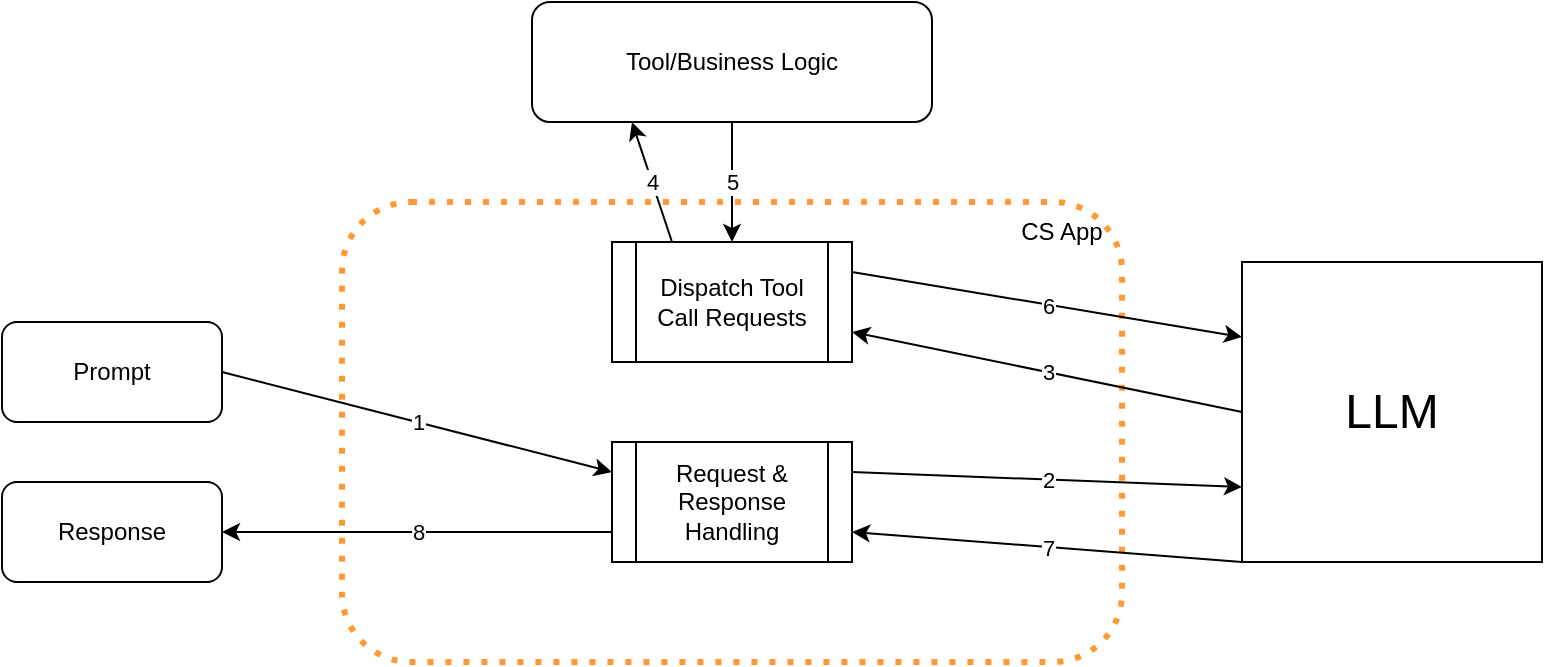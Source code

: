 <mxfile version="27.1.4">
  <diagram name="Page-1" id="baeMKXWRDt10GiUQdWdE">
    <mxGraphModel dx="1426" dy="743" grid="1" gridSize="10" guides="1" tooltips="1" connect="1" arrows="1" fold="1" page="1" pageScale="1" pageWidth="850" pageHeight="1100" math="0" shadow="0">
      <root>
        <mxCell id="0" />
        <mxCell id="1" parent="0" />
        <mxCell id="Tlq4iZ0-JFadtkcrcdXk-1" value="Prompt" style="rounded=1;whiteSpace=wrap;html=1;" vertex="1" parent="1">
          <mxGeometry x="40" y="200" width="110" height="50" as="geometry" />
        </mxCell>
        <mxCell id="Tlq4iZ0-JFadtkcrcdXk-2" value="Response" style="rounded=1;whiteSpace=wrap;html=1;" vertex="1" parent="1">
          <mxGeometry x="40" y="280" width="110" height="50" as="geometry" />
        </mxCell>
        <mxCell id="Tlq4iZ0-JFadtkcrcdXk-3" value="" style="rounded=1;whiteSpace=wrap;html=1;dashed=1;dashPattern=1 2;strokeColor=#FF9933;strokeWidth=3;" vertex="1" parent="1">
          <mxGeometry x="210" y="140" width="390" height="230" as="geometry" />
        </mxCell>
        <mxCell id="Tlq4iZ0-JFadtkcrcdXk-4" value="&lt;font style=&quot;font-size: 24px;&quot;&gt;LLM&lt;/font&gt;" style="whiteSpace=wrap;html=1;aspect=fixed;" vertex="1" parent="1">
          <mxGeometry x="660" y="170" width="150" height="150" as="geometry" />
        </mxCell>
        <mxCell id="Tlq4iZ0-JFadtkcrcdXk-5" value="Tool/Business Logic" style="rounded=1;whiteSpace=wrap;html=1;" vertex="1" parent="1">
          <mxGeometry x="305" y="40" width="200" height="60" as="geometry" />
        </mxCell>
        <mxCell id="Tlq4iZ0-JFadtkcrcdXk-6" value="CS App" style="text;html=1;align=center;verticalAlign=middle;whiteSpace=wrap;rounded=0;" vertex="1" parent="1">
          <mxGeometry x="540" y="140" width="60" height="30" as="geometry" />
        </mxCell>
        <mxCell id="Tlq4iZ0-JFadtkcrcdXk-7" value="Dispatch Tool Call Requests" style="shape=process;whiteSpace=wrap;html=1;backgroundOutline=1;" vertex="1" parent="1">
          <mxGeometry x="345" y="160" width="120" height="60" as="geometry" />
        </mxCell>
        <mxCell id="Tlq4iZ0-JFadtkcrcdXk-8" value="Request &amp;amp; Response Handling" style="shape=process;whiteSpace=wrap;html=1;backgroundOutline=1;" vertex="1" parent="1">
          <mxGeometry x="345" y="260" width="120" height="60" as="geometry" />
        </mxCell>
        <mxCell id="Tlq4iZ0-JFadtkcrcdXk-9" value="" style="endArrow=classic;html=1;rounded=0;entryX=0;entryY=0.25;entryDx=0;entryDy=0;exitX=1;exitY=0.5;exitDx=0;exitDy=0;" edge="1" parent="1" source="Tlq4iZ0-JFadtkcrcdXk-1" target="Tlq4iZ0-JFadtkcrcdXk-8">
          <mxGeometry relative="1" as="geometry">
            <mxPoint x="160" y="244.5" as="sourcePoint" />
            <mxPoint x="260" y="244.5" as="targetPoint" />
          </mxGeometry>
        </mxCell>
        <mxCell id="Tlq4iZ0-JFadtkcrcdXk-10" value="1" style="edgeLabel;resizable=0;html=1;;align=center;verticalAlign=middle;" connectable="0" vertex="1" parent="Tlq4iZ0-JFadtkcrcdXk-9">
          <mxGeometry relative="1" as="geometry" />
        </mxCell>
        <mxCell id="Tlq4iZ0-JFadtkcrcdXk-13" value="" style="endArrow=classic;html=1;rounded=0;entryX=0;entryY=0.75;entryDx=0;entryDy=0;exitX=1;exitY=0.25;exitDx=0;exitDy=0;" edge="1" parent="1" source="Tlq4iZ0-JFadtkcrcdXk-8" target="Tlq4iZ0-JFadtkcrcdXk-4">
          <mxGeometry relative="1" as="geometry">
            <mxPoint x="560" y="360" as="sourcePoint" />
            <mxPoint x="755" y="440" as="targetPoint" />
          </mxGeometry>
        </mxCell>
        <mxCell id="Tlq4iZ0-JFadtkcrcdXk-14" value="2" style="edgeLabel;resizable=0;html=1;;align=center;verticalAlign=middle;" connectable="0" vertex="1" parent="Tlq4iZ0-JFadtkcrcdXk-13">
          <mxGeometry relative="1" as="geometry" />
        </mxCell>
        <mxCell id="Tlq4iZ0-JFadtkcrcdXk-16" value="3" style="endArrow=classic;html=1;rounded=0;entryX=1;entryY=0.75;entryDx=0;entryDy=0;exitX=0;exitY=0.5;exitDx=0;exitDy=0;" edge="1" parent="1" source="Tlq4iZ0-JFadtkcrcdXk-4" target="Tlq4iZ0-JFadtkcrcdXk-7">
          <mxGeometry relative="1" as="geometry">
            <mxPoint x="620" y="470" as="sourcePoint" />
            <mxPoint x="815" y="440" as="targetPoint" />
          </mxGeometry>
        </mxCell>
        <mxCell id="Tlq4iZ0-JFadtkcrcdXk-17" value="3" style="edgeLabel;resizable=0;html=1;;align=center;verticalAlign=middle;" connectable="0" vertex="1" parent="Tlq4iZ0-JFadtkcrcdXk-16">
          <mxGeometry relative="1" as="geometry" />
        </mxCell>
        <mxCell id="Tlq4iZ0-JFadtkcrcdXk-19" value="3" style="endArrow=classic;html=1;rounded=0;entryX=0.25;entryY=1;entryDx=0;entryDy=0;exitX=0.25;exitY=0;exitDx=0;exitDy=0;" edge="1" parent="1" source="Tlq4iZ0-JFadtkcrcdXk-7" target="Tlq4iZ0-JFadtkcrcdXk-5">
          <mxGeometry relative="1" as="geometry">
            <mxPoint x="755" y="120" as="sourcePoint" />
            <mxPoint x="560" y="80" as="targetPoint" />
          </mxGeometry>
        </mxCell>
        <mxCell id="Tlq4iZ0-JFadtkcrcdXk-20" value="4" style="edgeLabel;resizable=0;html=1;;align=center;verticalAlign=middle;" connectable="0" vertex="1" parent="Tlq4iZ0-JFadtkcrcdXk-19">
          <mxGeometry relative="1" as="geometry" />
        </mxCell>
        <mxCell id="Tlq4iZ0-JFadtkcrcdXk-21" value="3" style="endArrow=classic;html=1;rounded=0;exitX=0.5;exitY=1;exitDx=0;exitDy=0;" edge="1" parent="1" source="Tlq4iZ0-JFadtkcrcdXk-5" target="Tlq4iZ0-JFadtkcrcdXk-7">
          <mxGeometry relative="1" as="geometry">
            <mxPoint x="690" y="390" as="sourcePoint" />
            <mxPoint x="670" y="330" as="targetPoint" />
          </mxGeometry>
        </mxCell>
        <mxCell id="Tlq4iZ0-JFadtkcrcdXk-22" value="5" style="edgeLabel;resizable=0;html=1;;align=center;verticalAlign=middle;" connectable="0" vertex="1" parent="Tlq4iZ0-JFadtkcrcdXk-21">
          <mxGeometry relative="1" as="geometry" />
        </mxCell>
        <mxCell id="Tlq4iZ0-JFadtkcrcdXk-23" value="3" style="endArrow=classic;html=1;rounded=0;exitX=1;exitY=0.25;exitDx=0;exitDy=0;entryX=0;entryY=0.25;entryDx=0;entryDy=0;" edge="1" parent="1" source="Tlq4iZ0-JFadtkcrcdXk-7" target="Tlq4iZ0-JFadtkcrcdXk-4">
          <mxGeometry relative="1" as="geometry">
            <mxPoint x="730" y="60" as="sourcePoint" />
            <mxPoint x="730" y="120" as="targetPoint" />
          </mxGeometry>
        </mxCell>
        <mxCell id="Tlq4iZ0-JFadtkcrcdXk-24" value="6" style="edgeLabel;resizable=0;html=1;;align=center;verticalAlign=middle;" connectable="0" vertex="1" parent="Tlq4iZ0-JFadtkcrcdXk-23">
          <mxGeometry relative="1" as="geometry" />
        </mxCell>
        <mxCell id="Tlq4iZ0-JFadtkcrcdXk-25" value="" style="endArrow=classic;html=1;rounded=0;entryX=1;entryY=0.75;entryDx=0;entryDy=0;exitX=0;exitY=1;exitDx=0;exitDy=0;" edge="1" parent="1" source="Tlq4iZ0-JFadtkcrcdXk-4" target="Tlq4iZ0-JFadtkcrcdXk-8">
          <mxGeometry relative="1" as="geometry">
            <mxPoint x="610" y="460" as="sourcePoint" />
            <mxPoint x="805" y="468" as="targetPoint" />
          </mxGeometry>
        </mxCell>
        <mxCell id="Tlq4iZ0-JFadtkcrcdXk-26" value="7" style="edgeLabel;resizable=0;html=1;;align=center;verticalAlign=middle;" connectable="0" vertex="1" parent="Tlq4iZ0-JFadtkcrcdXk-25">
          <mxGeometry relative="1" as="geometry" />
        </mxCell>
        <mxCell id="Tlq4iZ0-JFadtkcrcdXk-28" value="" style="endArrow=classic;html=1;rounded=0;entryX=1;entryY=0.5;entryDx=0;entryDy=0;exitX=0;exitY=0.75;exitDx=0;exitDy=0;" edge="1" parent="1" source="Tlq4iZ0-JFadtkcrcdXk-8" target="Tlq4iZ0-JFadtkcrcdXk-2">
          <mxGeometry relative="1" as="geometry">
            <mxPoint x="345" y="475" as="sourcePoint" />
            <mxPoint x="150" y="460" as="targetPoint" />
          </mxGeometry>
        </mxCell>
        <mxCell id="Tlq4iZ0-JFadtkcrcdXk-29" value="8" style="edgeLabel;resizable=0;html=1;;align=center;verticalAlign=middle;" connectable="0" vertex="1" parent="Tlq4iZ0-JFadtkcrcdXk-28">
          <mxGeometry relative="1" as="geometry" />
        </mxCell>
      </root>
    </mxGraphModel>
  </diagram>
</mxfile>
